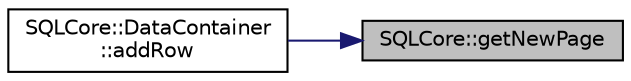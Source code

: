 digraph "SQLCore::getNewPage"
{
 // LATEX_PDF_SIZE
  edge [fontname="Helvetica",fontsize="10",labelfontname="Helvetica",labelfontsize="10"];
  node [fontname="Helvetica",fontsize="10",shape=record];
  rankdir="RL";
  Node1 [label="SQLCore::getNewPage",height=0.2,width=0.4,color="black", fillcolor="grey75", style="filled", fontcolor="black",tooltip=" "];
  Node1 -> Node2 [dir="back",color="midnightblue",fontsize="10",style="solid"];
  Node2 [label="SQLCore::DataContainer\l::addRow",height=0.2,width=0.4,color="black", fillcolor="white", style="filled",URL="$class_s_q_l_core_1_1_data_container.html#a8a7bd217dadbf002667287bbad2a82fd",tooltip=" "];
}
